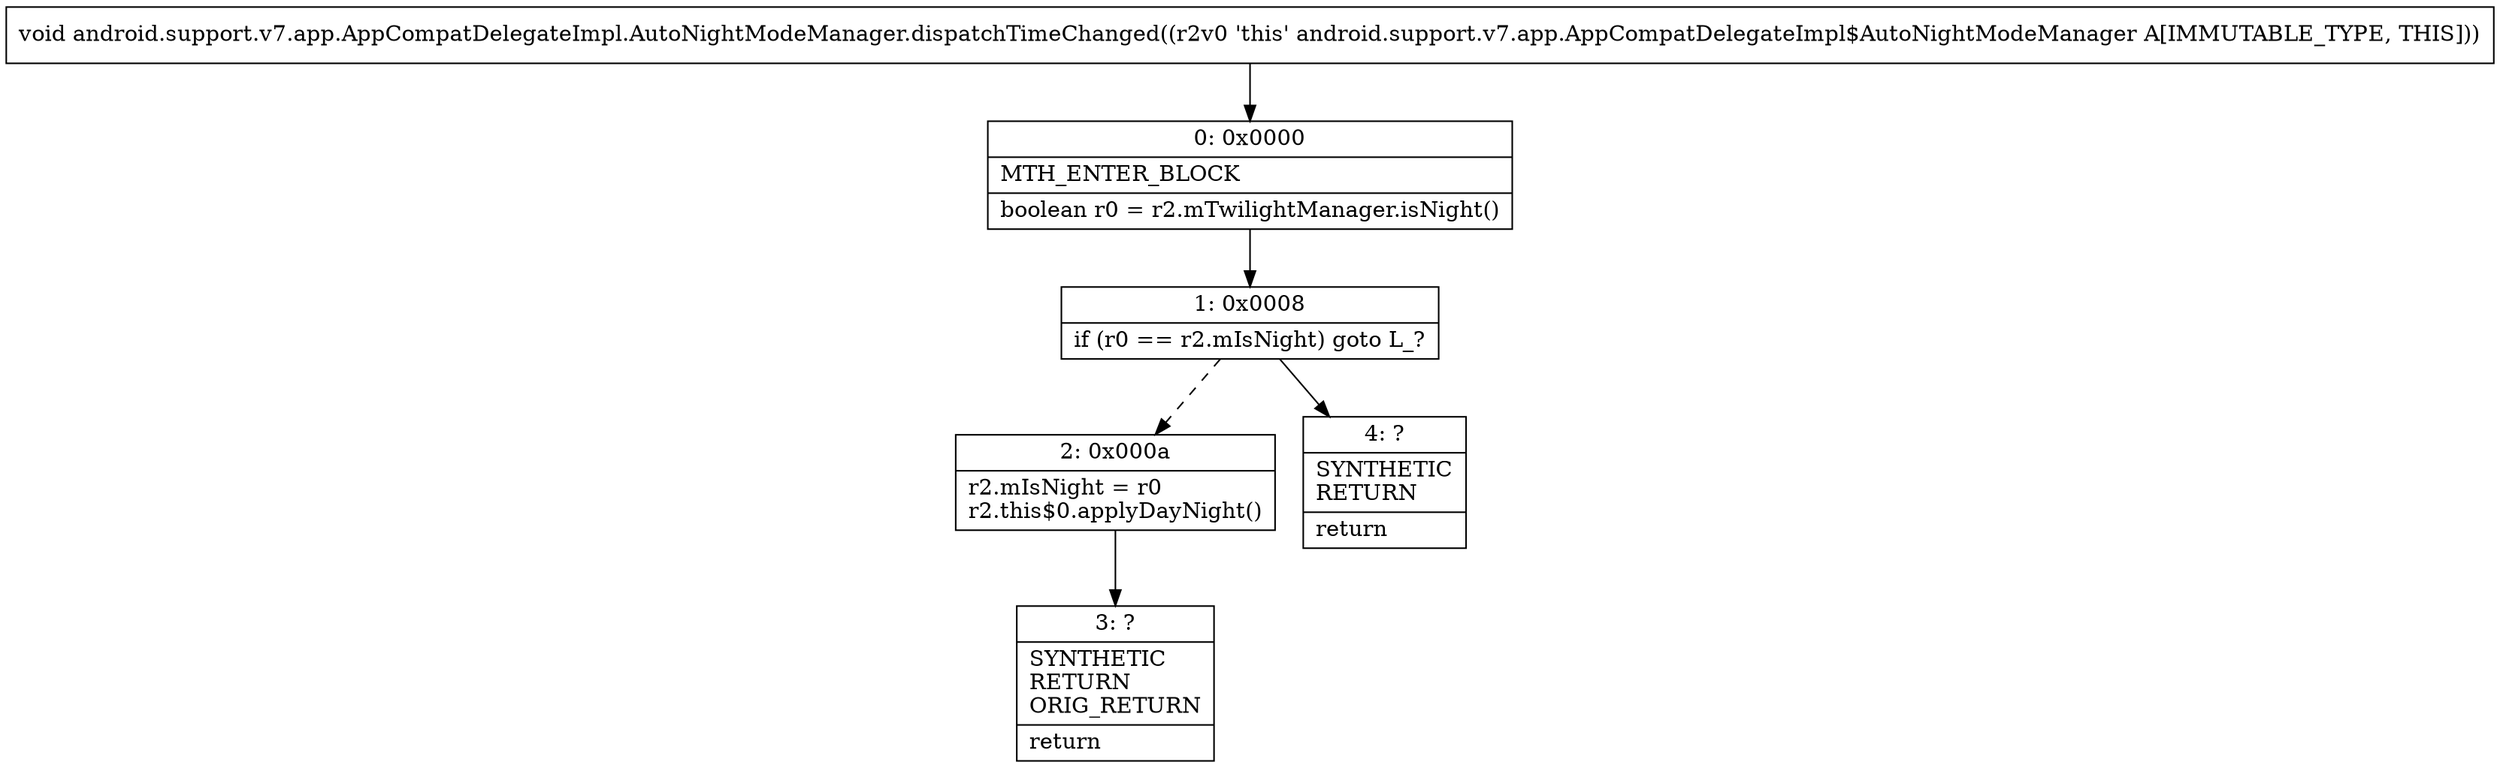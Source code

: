 digraph "CFG forandroid.support.v7.app.AppCompatDelegateImpl.AutoNightModeManager.dispatchTimeChanged()V" {
Node_0 [shape=record,label="{0\:\ 0x0000|MTH_ENTER_BLOCK\l|boolean r0 = r2.mTwilightManager.isNight()\l}"];
Node_1 [shape=record,label="{1\:\ 0x0008|if (r0 == r2.mIsNight) goto L_?\l}"];
Node_2 [shape=record,label="{2\:\ 0x000a|r2.mIsNight = r0\lr2.this$0.applyDayNight()\l}"];
Node_3 [shape=record,label="{3\:\ ?|SYNTHETIC\lRETURN\lORIG_RETURN\l|return\l}"];
Node_4 [shape=record,label="{4\:\ ?|SYNTHETIC\lRETURN\l|return\l}"];
MethodNode[shape=record,label="{void android.support.v7.app.AppCompatDelegateImpl.AutoNightModeManager.dispatchTimeChanged((r2v0 'this' android.support.v7.app.AppCompatDelegateImpl$AutoNightModeManager A[IMMUTABLE_TYPE, THIS])) }"];
MethodNode -> Node_0;
Node_0 -> Node_1;
Node_1 -> Node_2[style=dashed];
Node_1 -> Node_4;
Node_2 -> Node_3;
}

